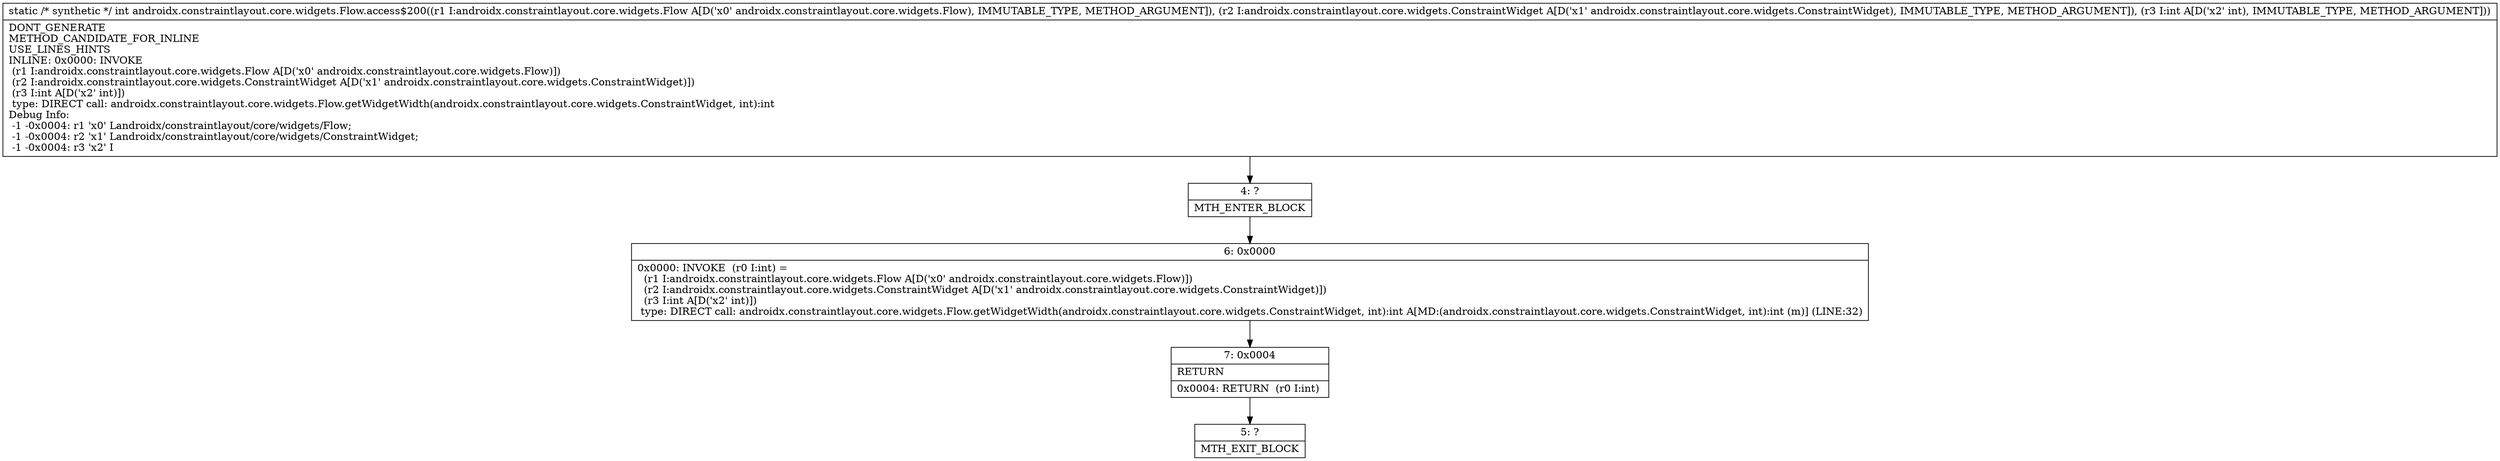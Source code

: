 digraph "CFG forandroidx.constraintlayout.core.widgets.Flow.access$200(Landroidx\/constraintlayout\/core\/widgets\/Flow;Landroidx\/constraintlayout\/core\/widgets\/ConstraintWidget;I)I" {
Node_4 [shape=record,label="{4\:\ ?|MTH_ENTER_BLOCK\l}"];
Node_6 [shape=record,label="{6\:\ 0x0000|0x0000: INVOKE  (r0 I:int) = \l  (r1 I:androidx.constraintlayout.core.widgets.Flow A[D('x0' androidx.constraintlayout.core.widgets.Flow)])\l  (r2 I:androidx.constraintlayout.core.widgets.ConstraintWidget A[D('x1' androidx.constraintlayout.core.widgets.ConstraintWidget)])\l  (r3 I:int A[D('x2' int)])\l type: DIRECT call: androidx.constraintlayout.core.widgets.Flow.getWidgetWidth(androidx.constraintlayout.core.widgets.ConstraintWidget, int):int A[MD:(androidx.constraintlayout.core.widgets.ConstraintWidget, int):int (m)] (LINE:32)\l}"];
Node_7 [shape=record,label="{7\:\ 0x0004|RETURN\l|0x0004: RETURN  (r0 I:int) \l}"];
Node_5 [shape=record,label="{5\:\ ?|MTH_EXIT_BLOCK\l}"];
MethodNode[shape=record,label="{static \/* synthetic *\/ int androidx.constraintlayout.core.widgets.Flow.access$200((r1 I:androidx.constraintlayout.core.widgets.Flow A[D('x0' androidx.constraintlayout.core.widgets.Flow), IMMUTABLE_TYPE, METHOD_ARGUMENT]), (r2 I:androidx.constraintlayout.core.widgets.ConstraintWidget A[D('x1' androidx.constraintlayout.core.widgets.ConstraintWidget), IMMUTABLE_TYPE, METHOD_ARGUMENT]), (r3 I:int A[D('x2' int), IMMUTABLE_TYPE, METHOD_ARGUMENT]))  | DONT_GENERATE\lMETHOD_CANDIDATE_FOR_INLINE\lUSE_LINES_HINTS\lINLINE: 0x0000: INVOKE  \l  (r1 I:androidx.constraintlayout.core.widgets.Flow A[D('x0' androidx.constraintlayout.core.widgets.Flow)])\l  (r2 I:androidx.constraintlayout.core.widgets.ConstraintWidget A[D('x1' androidx.constraintlayout.core.widgets.ConstraintWidget)])\l  (r3 I:int A[D('x2' int)])\l type: DIRECT call: androidx.constraintlayout.core.widgets.Flow.getWidgetWidth(androidx.constraintlayout.core.widgets.ConstraintWidget, int):int\lDebug Info:\l  \-1 \-0x0004: r1 'x0' Landroidx\/constraintlayout\/core\/widgets\/Flow;\l  \-1 \-0x0004: r2 'x1' Landroidx\/constraintlayout\/core\/widgets\/ConstraintWidget;\l  \-1 \-0x0004: r3 'x2' I\l}"];
MethodNode -> Node_4;Node_4 -> Node_6;
Node_6 -> Node_7;
Node_7 -> Node_5;
}

